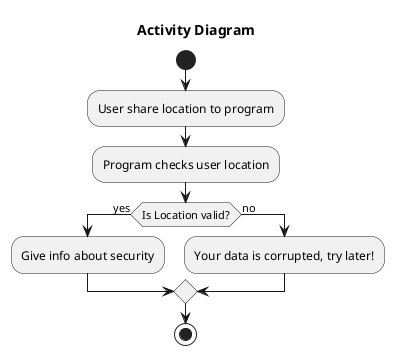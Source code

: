 @startuml

title Activity Diagram 

start

:User share location to program; 
:Program checks user location;

if (Is Location valid?) then (yes)
  :Give info about security;
else (no)
  :Your data is corrupted, try later!;
endif

stop

@enduml

